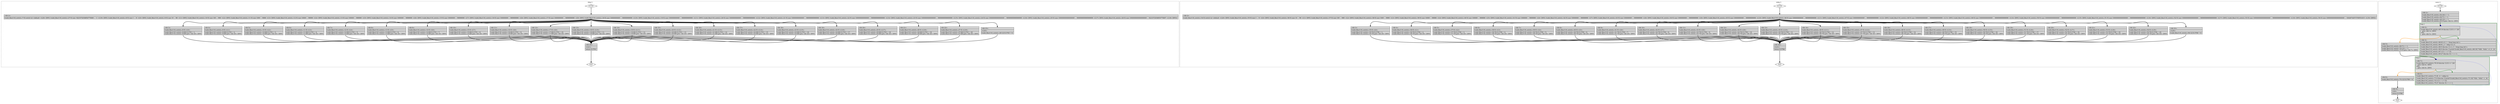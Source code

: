 digraph "a-118_switch.c.015t.cfg" {
overlap=false;
subgraph "cluster_ibdg" {
	style="dashed";
	color="black";
	label="ibdg ()";
	fn_6_basic_block_0 [shape=Mdiamond,style=filled,fillcolor=white,label="ENTRY"];

	fn_6_basic_block_1 [shape=Mdiamond,style=filled,fillcolor=white,label="EXIT"];

	fn_6_basic_block_2 [shape=record,style=filled,fillcolor=lightgrey,label="{\<bb\ 2\>:\l\
|[valid_files/118_switch.c:7:5]\ switch\ (n)\ \<default:\ \<L20\>\ [INV],\ [valid_files/118_switch.c:27:5]\ case\ -9223372036854775808\ ...\ -1:\ \<L19\>\ [INV],\ [valid_files/118_switch.c:8:5]\ case\ 1\ ...\ 9:\ \<L0\>\ [INV],\ [valid_files/118_switch.c:9:5]\ case\ 10\ ...\ 99:\ \<L1\>\ [INV],\ [valid_files/118_switch.c:10:5]\ case\ 100\ ...\ 999:\ \<L2\>\ [INV],\ [valid_files/118_switch.c:11:5]\ case\ 1000\ ...\ 9999:\ \<L3\>\ [INV],\ [valid_files/118_switch.c:12:5]\ case\ 10000\ ...\ 99999:\ \<L4\>\ [INV],\ [valid_files/118_switch.c:13:5]\ case\ 100000\ ...\ 999999:\ \<L5\>\ [INV],\ [valid_files/118_switch.c:14:5]\ case\ 1000000\ ...\ 9999999:\ \<L6\>\ [INV],\ [valid_files/118_switch.c:15:5]\ case\ 10000000\ ...\ 99999999:\ \<L7\>\ [INV],\ [valid_files/118_switch.c:16:5]\ case\ 100000000\ ...\ 999999999:\ \<L8\>\ [INV],\ [valid_files/118_switch.c:17:5]\ case\ 1000000000\ ...\ 9999999999:\ \<L9\>\ [INV],\ [valid_files/118_switch.c:18:5]\ case\ 10000000000\ ...\ 99999999999:\ \<L10\>\ [INV],\ [valid_files/118_switch.c:19:5]\ case\ 100000000000\ ...\ 999999999999:\ \<L11\>\ [INV],\ [valid_files/118_switch.c:20:5]\ case\ 1000000000000\ ...\ 9999999999999:\ \<L12\>\ [INV],\ [valid_files/118_switch.c:21:5]\ case\ 10000000000000\ ...\ 99999999999999:\ \<L13\>\ [INV],\ [valid_files/118_switch.c:22:5]\ case\ 100000000000000\ ...\ 999999999999999:\ \<L14\>\ [INV],\ [valid_files/118_switch.c:23:5]\ case\ 1000000000000000\ ...\ 9999999999999999:\ \<L15\>\ [INV],\ [valid_files/118_switch.c:24:5]\ case\ 10000000000000000\ ...\ 99999999999999999:\ \<L16\>\ [INV],\ [valid_files/118_switch.c:25:5]\ case\ 100000000000000000\ ...\ 999999999999999999:\ \<L17\>\ [INV],\ [valid_files/118_switch.c:26:5]\ case\ 1000000000000000000\ ...\ 9223372036854775807:\ \<L18\>\ [INV]\>\l\
}"];

	fn_6_basic_block_3 [shape=record,style=filled,fillcolor=lightgrey,label="{\<bb\ 3\>:\l\
|[valid_files/118_switch.c:8:5]\ \<L0\>:\l\
|[valid_files/118_switch.c:8:68]\ D.3793\ =\ 1;\l\
[valid_files/118_switch.c:8:68]\ goto\ \<bb\ 24\>;\ [INV]\l\
}"];

	fn_6_basic_block_4 [shape=record,style=filled,fillcolor=lightgrey,label="{\<bb\ 4\>:\l\
|[valid_files/118_switch.c:9:5]\ \<L1\>:\l\
|[valid_files/118_switch.c:9:68]\ D.3793\ =\ 2;\l\
[valid_files/118_switch.c:9:68]\ goto\ \<bb\ 24\>;\ [INV]\l\
}"];

	fn_6_basic_block_5 [shape=record,style=filled,fillcolor=lightgrey,label="{\<bb\ 5\>:\l\
|[valid_files/118_switch.c:10:5]\ \<L2\>:\l\
|[valid_files/118_switch.c:10:68]\ D.3793\ =\ 3;\l\
[valid_files/118_switch.c:10:68]\ goto\ \<bb\ 24\>;\ [INV]\l\
}"];

	fn_6_basic_block_6 [shape=record,style=filled,fillcolor=lightgrey,label="{\<bb\ 6\>:\l\
|[valid_files/118_switch.c:11:5]\ \<L3\>:\l\
|[valid_files/118_switch.c:11:68]\ D.3793\ =\ 4;\l\
[valid_files/118_switch.c:11:68]\ goto\ \<bb\ 24\>;\ [INV]\l\
}"];

	fn_6_basic_block_7 [shape=record,style=filled,fillcolor=lightgrey,label="{\<bb\ 7\>:\l\
|[valid_files/118_switch.c:12:5]\ \<L4\>:\l\
|[valid_files/118_switch.c:12:68]\ D.3793\ =\ 5;\l\
[valid_files/118_switch.c:12:68]\ goto\ \<bb\ 24\>;\ [INV]\l\
}"];

	fn_6_basic_block_8 [shape=record,style=filled,fillcolor=lightgrey,label="{\<bb\ 8\>:\l\
|[valid_files/118_switch.c:13:5]\ \<L5\>:\l\
|[valid_files/118_switch.c:13:68]\ D.3793\ =\ 6;\l\
[valid_files/118_switch.c:13:68]\ goto\ \<bb\ 24\>;\ [INV]\l\
}"];

	fn_6_basic_block_9 [shape=record,style=filled,fillcolor=lightgrey,label="{\<bb\ 9\>:\l\
|[valid_files/118_switch.c:14:5]\ \<L6\>:\l\
|[valid_files/118_switch.c:14:68]\ D.3793\ =\ 7;\l\
[valid_files/118_switch.c:14:68]\ goto\ \<bb\ 24\>;\ [INV]\l\
}"];

	fn_6_basic_block_10 [shape=record,style=filled,fillcolor=lightgrey,label="{\<bb\ 10\>:\l\
|[valid_files/118_switch.c:15:5]\ \<L7\>:\l\
|[valid_files/118_switch.c:15:68]\ D.3793\ =\ 8;\l\
[valid_files/118_switch.c:15:68]\ goto\ \<bb\ 24\>;\ [INV]\l\
}"];

	fn_6_basic_block_11 [shape=record,style=filled,fillcolor=lightgrey,label="{\<bb\ 11\>:\l\
|[valid_files/118_switch.c:16:5]\ \<L8\>:\l\
|[valid_files/118_switch.c:16:68]\ D.3793\ =\ 9;\l\
[valid_files/118_switch.c:16:68]\ goto\ \<bb\ 24\>;\ [INV]\l\
}"];

	fn_6_basic_block_12 [shape=record,style=filled,fillcolor=lightgrey,label="{\<bb\ 12\>:\l\
|[valid_files/118_switch.c:17:5]\ \<L9\>:\l\
|[valid_files/118_switch.c:17:68]\ D.3793\ =\ 10;\l\
[valid_files/118_switch.c:17:68]\ goto\ \<bb\ 24\>;\ [INV]\l\
}"];

	fn_6_basic_block_13 [shape=record,style=filled,fillcolor=lightgrey,label="{\<bb\ 13\>:\l\
|[valid_files/118_switch.c:18:5]\ \<L10\>:\l\
|[valid_files/118_switch.c:18:68]\ D.3793\ =\ 11;\l\
[valid_files/118_switch.c:18:68]\ goto\ \<bb\ 24\>;\ [INV]\l\
}"];

	fn_6_basic_block_14 [shape=record,style=filled,fillcolor=lightgrey,label="{\<bb\ 14\>:\l\
|[valid_files/118_switch.c:19:5]\ \<L11\>:\l\
|[valid_files/118_switch.c:19:68]\ D.3793\ =\ 12;\l\
[valid_files/118_switch.c:19:68]\ goto\ \<bb\ 24\>;\ [INV]\l\
}"];

	fn_6_basic_block_15 [shape=record,style=filled,fillcolor=lightgrey,label="{\<bb\ 15\>:\l\
|[valid_files/118_switch.c:20:5]\ \<L12\>:\l\
|[valid_files/118_switch.c:20:68]\ D.3793\ =\ 13;\l\
[valid_files/118_switch.c:20:68]\ goto\ \<bb\ 24\>;\ [INV]\l\
}"];

	fn_6_basic_block_16 [shape=record,style=filled,fillcolor=lightgrey,label="{\<bb\ 16\>:\l\
|[valid_files/118_switch.c:21:5]\ \<L13\>:\l\
|[valid_files/118_switch.c:21:68]\ D.3793\ =\ 14;\l\
[valid_files/118_switch.c:21:68]\ goto\ \<bb\ 24\>;\ [INV]\l\
}"];

	fn_6_basic_block_17 [shape=record,style=filled,fillcolor=lightgrey,label="{\<bb\ 17\>:\l\
|[valid_files/118_switch.c:22:5]\ \<L14\>:\l\
|[valid_files/118_switch.c:22:68]\ D.3793\ =\ 15;\l\
[valid_files/118_switch.c:22:68]\ goto\ \<bb\ 24\>;\ [INV]\l\
}"];

	fn_6_basic_block_18 [shape=record,style=filled,fillcolor=lightgrey,label="{\<bb\ 18\>:\l\
|[valid_files/118_switch.c:23:5]\ \<L15\>:\l\
|[valid_files/118_switch.c:23:68]\ D.3793\ =\ 16;\l\
[valid_files/118_switch.c:23:68]\ goto\ \<bb\ 24\>;\ [INV]\l\
}"];

	fn_6_basic_block_19 [shape=record,style=filled,fillcolor=lightgrey,label="{\<bb\ 19\>:\l\
|[valid_files/118_switch.c:24:5]\ \<L16\>:\l\
|[valid_files/118_switch.c:24:68]\ D.3793\ =\ 17;\l\
[valid_files/118_switch.c:24:68]\ goto\ \<bb\ 24\>;\ [INV]\l\
}"];

	fn_6_basic_block_20 [shape=record,style=filled,fillcolor=lightgrey,label="{\<bb\ 20\>:\l\
|[valid_files/118_switch.c:25:5]\ \<L17\>:\l\
|[valid_files/118_switch.c:25:68]\ D.3793\ =\ 18;\l\
[valid_files/118_switch.c:25:68]\ goto\ \<bb\ 24\>;\ [INV]\l\
}"];

	fn_6_basic_block_21 [shape=record,style=filled,fillcolor=lightgrey,label="{\<bb\ 21\>:\l\
|[valid_files/118_switch.c:26:5]\ \<L18\>:\l\
|[valid_files/118_switch.c:26:68]\ D.3793\ =\ 19;\l\
[valid_files/118_switch.c:26:68]\ goto\ \<bb\ 24\>;\ [INV]\l\
}"];

	fn_6_basic_block_22 [shape=record,style=filled,fillcolor=lightgrey,label="{\<bb\ 22\>:\l\
|[valid_files/118_switch.c:27:5]\ \<L19\>:\l\
|[valid_files/118_switch.c:27:68]\ D.3793\ =\ 20;\l\
[valid_files/118_switch.c:27:68]\ goto\ \<bb\ 24\>;\ [INV]\l\
}"];

	fn_6_basic_block_23 [shape=record,style=filled,fillcolor=lightgrey,label="{\<bb\ 23\>:\l\
|\<L20\>:\l\
|[valid_files/118_switch.c:29:12]\ D.3793\ =\ 0;\l\
}"];

	fn_6_basic_block_24 [shape=record,style=filled,fillcolor=lightgrey,label="{\<bb\ 24\>:\l\
|\<L21\>:\l\
|return\ D.3793;\l\
}"];

	fn_6_basic_block_0:s -> fn_6_basic_block_2:n [style="solid,bold",color=black,weight=100,constraint=true];
	fn_6_basic_block_2:s -> fn_6_basic_block_23:n [style="solid,bold",color=black,weight=10,constraint=true];
	fn_6_basic_block_2:s -> fn_6_basic_block_22:n [style="solid,bold",color=black,weight=10,constraint=true];
	fn_6_basic_block_2:s -> fn_6_basic_block_3:n [style="solid,bold",color=black,weight=10,constraint=true];
	fn_6_basic_block_2:s -> fn_6_basic_block_4:n [style="solid,bold",color=black,weight=10,constraint=true];
	fn_6_basic_block_2:s -> fn_6_basic_block_5:n [style="solid,bold",color=black,weight=10,constraint=true];
	fn_6_basic_block_2:s -> fn_6_basic_block_6:n [style="solid,bold",color=black,weight=10,constraint=true];
	fn_6_basic_block_2:s -> fn_6_basic_block_7:n [style="solid,bold",color=black,weight=10,constraint=true];
	fn_6_basic_block_2:s -> fn_6_basic_block_8:n [style="solid,bold",color=black,weight=10,constraint=true];
	fn_6_basic_block_2:s -> fn_6_basic_block_9:n [style="solid,bold",color=black,weight=10,constraint=true];
	fn_6_basic_block_2:s -> fn_6_basic_block_10:n [style="solid,bold",color=black,weight=10,constraint=true];
	fn_6_basic_block_2:s -> fn_6_basic_block_11:n [style="solid,bold",color=black,weight=10,constraint=true];
	fn_6_basic_block_2:s -> fn_6_basic_block_12:n [style="solid,bold",color=black,weight=10,constraint=true];
	fn_6_basic_block_2:s -> fn_6_basic_block_13:n [style="solid,bold",color=black,weight=10,constraint=true];
	fn_6_basic_block_2:s -> fn_6_basic_block_14:n [style="solid,bold",color=black,weight=10,constraint=true];
	fn_6_basic_block_2:s -> fn_6_basic_block_15:n [style="solid,bold",color=black,weight=10,constraint=true];
	fn_6_basic_block_2:s -> fn_6_basic_block_16:n [style="solid,bold",color=black,weight=10,constraint=true];
	fn_6_basic_block_2:s -> fn_6_basic_block_17:n [style="solid,bold",color=black,weight=10,constraint=true];
	fn_6_basic_block_2:s -> fn_6_basic_block_18:n [style="solid,bold",color=black,weight=10,constraint=true];
	fn_6_basic_block_2:s -> fn_6_basic_block_19:n [style="solid,bold",color=black,weight=10,constraint=true];
	fn_6_basic_block_2:s -> fn_6_basic_block_20:n [style="solid,bold",color=black,weight=10,constraint=true];
	fn_6_basic_block_2:s -> fn_6_basic_block_21:n [style="solid,bold",color=black,weight=10,constraint=true];
	fn_6_basic_block_3:s -> fn_6_basic_block_24:n [style="solid,bold",color=black,weight=100,constraint=true];
	fn_6_basic_block_4:s -> fn_6_basic_block_24:n [style="solid,bold",color=black,weight=100,constraint=true];
	fn_6_basic_block_5:s -> fn_6_basic_block_24:n [style="solid,bold",color=black,weight=100,constraint=true];
	fn_6_basic_block_6:s -> fn_6_basic_block_24:n [style="solid,bold",color=black,weight=100,constraint=true];
	fn_6_basic_block_7:s -> fn_6_basic_block_24:n [style="solid,bold",color=black,weight=100,constraint=true];
	fn_6_basic_block_8:s -> fn_6_basic_block_24:n [style="solid,bold",color=black,weight=100,constraint=true];
	fn_6_basic_block_9:s -> fn_6_basic_block_24:n [style="solid,bold",color=black,weight=100,constraint=true];
	fn_6_basic_block_10:s -> fn_6_basic_block_24:n [style="solid,bold",color=black,weight=100,constraint=true];
	fn_6_basic_block_11:s -> fn_6_basic_block_24:n [style="solid,bold",color=black,weight=100,constraint=true];
	fn_6_basic_block_12:s -> fn_6_basic_block_24:n [style="solid,bold",color=black,weight=100,constraint=true];
	fn_6_basic_block_13:s -> fn_6_basic_block_24:n [style="solid,bold",color=black,weight=100,constraint=true];
	fn_6_basic_block_14:s -> fn_6_basic_block_24:n [style="solid,bold",color=black,weight=100,constraint=true];
	fn_6_basic_block_15:s -> fn_6_basic_block_24:n [style="solid,bold",color=black,weight=100,constraint=true];
	fn_6_basic_block_16:s -> fn_6_basic_block_24:n [style="solid,bold",color=black,weight=100,constraint=true];
	fn_6_basic_block_17:s -> fn_6_basic_block_24:n [style="solid,bold",color=black,weight=100,constraint=true];
	fn_6_basic_block_18:s -> fn_6_basic_block_24:n [style="solid,bold",color=black,weight=100,constraint=true];
	fn_6_basic_block_19:s -> fn_6_basic_block_24:n [style="solid,bold",color=black,weight=100,constraint=true];
	fn_6_basic_block_20:s -> fn_6_basic_block_24:n [style="solid,bold",color=black,weight=100,constraint=true];
	fn_6_basic_block_21:s -> fn_6_basic_block_24:n [style="solid,bold",color=black,weight=100,constraint=true];
	fn_6_basic_block_22:s -> fn_6_basic_block_24:n [style="solid,bold",color=black,weight=100,constraint=true];
	fn_6_basic_block_23:s -> fn_6_basic_block_24:n [style="solid,bold",color=black,weight=100,constraint=true];
	fn_6_basic_block_24:s -> fn_6_basic_block_1:n [style="solid,bold",color=black,weight=10,constraint=true];
	fn_6_basic_block_0:s -> fn_6_basic_block_1:n [style="invis",constraint=true];
}
subgraph "cluster_ubdg" {
	style="dashed";
	color="black";
	label="ubdg ()";
	fn_7_basic_block_0 [shape=Mdiamond,style=filled,fillcolor=white,label="ENTRY"];

	fn_7_basic_block_1 [shape=Mdiamond,style=filled,fillcolor=white,label="EXIT"];

	fn_7_basic_block_2 [shape=record,style=filled,fillcolor=lightgrey,label="{\<bb\ 2\>:\l\
|[valid_files/118_switch.c:34:5]\ switch\ (n)\ \<default:\ \<L20\>\ [INV],\ [valid_files/118_switch.c:35:5]\ case\ 1\ ...\ 9:\ \<L0\>\ [INV],\ [valid_files/118_switch.c:36:5]\ case\ 10\ ...\ 99:\ \<L1\>\ [INV],\ [valid_files/118_switch.c:37:5]\ case\ 100\ ...\ 999:\ \<L2\>\ [INV],\ [valid_files/118_switch.c:38:5]\ case\ 1000\ ...\ 9999:\ \<L3\>\ [INV],\ [valid_files/118_switch.c:39:5]\ case\ 10000\ ...\ 99999:\ \<L4\>\ [INV],\ [valid_files/118_switch.c:40:5]\ case\ 100000\ ...\ 999999:\ \<L5\>\ [INV],\ [valid_files/118_switch.c:41:5]\ case\ 1000000\ ...\ 9999999:\ \<L6\>\ [INV],\ [valid_files/118_switch.c:42:5]\ case\ 10000000\ ...\ 99999999:\ \<L7\>\ [INV],\ [valid_files/118_switch.c:43:5]\ case\ 100000000\ ...\ 999999999:\ \<L8\>\ [INV],\ [valid_files/118_switch.c:44:5]\ case\ 1000000000\ ...\ 9999999999:\ \<L9\>\ [INV],\ [valid_files/118_switch.c:45:5]\ case\ 10000000000\ ...\ 99999999999:\ \<L10\>\ [INV],\ [valid_files/118_switch.c:46:5]\ case\ 100000000000\ ...\ 999999999999:\ \<L11\>\ [INV],\ [valid_files/118_switch.c:47:5]\ case\ 1000000000000\ ...\ 9999999999999:\ \<L12\>\ [INV],\ [valid_files/118_switch.c:48:5]\ case\ 10000000000000\ ...\ 99999999999999:\ \<L13\>\ [INV],\ [valid_files/118_switch.c:49:5]\ case\ 100000000000000\ ...\ 999999999999999:\ \<L14\>\ [INV],\ [valid_files/118_switch.c:50:5]\ case\ 1000000000000000\ ...\ 9999999999999999:\ \<L15\>\ [INV],\ [valid_files/118_switch.c:51:5]\ case\ 10000000000000000\ ...\ 99999999999999999:\ \<L16\>\ [INV],\ [valid_files/118_switch.c:52:5]\ case\ 100000000000000000\ ...\ 999999999999999999:\ \<L17\>\ [INV],\ [valid_files/118_switch.c:53:5]\ case\ 1000000000000000000\ ...\ 9999999999999999999:\ \<L18\>\ [INV],\ [valid_files/118_switch.c:54:5]\ case\ 10000000000000000000\ ...\ 18446744073709551615:\ \<L19\>\ [INV]\>\l\
}"];

	fn_7_basic_block_3 [shape=record,style=filled,fillcolor=lightgrey,label="{\<bb\ 3\>:\l\
|[valid_files/118_switch.c:35:5]\ \<L0\>:\l\
|[valid_files/118_switch.c:35:70]\ D.3796\ =\ 1;\l\
[valid_files/118_switch.c:35:70]\ goto\ \<bb\ 24\>;\ [INV]\l\
}"];

	fn_7_basic_block_4 [shape=record,style=filled,fillcolor=lightgrey,label="{\<bb\ 4\>:\l\
|[valid_files/118_switch.c:36:5]\ \<L1\>:\l\
|[valid_files/118_switch.c:36:70]\ D.3796\ =\ 2;\l\
[valid_files/118_switch.c:36:70]\ goto\ \<bb\ 24\>;\ [INV]\l\
}"];

	fn_7_basic_block_5 [shape=record,style=filled,fillcolor=lightgrey,label="{\<bb\ 5\>:\l\
|[valid_files/118_switch.c:37:5]\ \<L2\>:\l\
|[valid_files/118_switch.c:37:70]\ D.3796\ =\ 3;\l\
[valid_files/118_switch.c:37:70]\ goto\ \<bb\ 24\>;\ [INV]\l\
}"];

	fn_7_basic_block_6 [shape=record,style=filled,fillcolor=lightgrey,label="{\<bb\ 6\>:\l\
|[valid_files/118_switch.c:38:5]\ \<L3\>:\l\
|[valid_files/118_switch.c:38:70]\ D.3796\ =\ 4;\l\
[valid_files/118_switch.c:38:70]\ goto\ \<bb\ 24\>;\ [INV]\l\
}"];

	fn_7_basic_block_7 [shape=record,style=filled,fillcolor=lightgrey,label="{\<bb\ 7\>:\l\
|[valid_files/118_switch.c:39:5]\ \<L4\>:\l\
|[valid_files/118_switch.c:39:70]\ D.3796\ =\ 5;\l\
[valid_files/118_switch.c:39:70]\ goto\ \<bb\ 24\>;\ [INV]\l\
}"];

	fn_7_basic_block_8 [shape=record,style=filled,fillcolor=lightgrey,label="{\<bb\ 8\>:\l\
|[valid_files/118_switch.c:40:5]\ \<L5\>:\l\
|[valid_files/118_switch.c:40:70]\ D.3796\ =\ 6;\l\
[valid_files/118_switch.c:40:70]\ goto\ \<bb\ 24\>;\ [INV]\l\
}"];

	fn_7_basic_block_9 [shape=record,style=filled,fillcolor=lightgrey,label="{\<bb\ 9\>:\l\
|[valid_files/118_switch.c:41:5]\ \<L6\>:\l\
|[valid_files/118_switch.c:41:70]\ D.3796\ =\ 7;\l\
[valid_files/118_switch.c:41:70]\ goto\ \<bb\ 24\>;\ [INV]\l\
}"];

	fn_7_basic_block_10 [shape=record,style=filled,fillcolor=lightgrey,label="{\<bb\ 10\>:\l\
|[valid_files/118_switch.c:42:5]\ \<L7\>:\l\
|[valid_files/118_switch.c:42:70]\ D.3796\ =\ 8;\l\
[valid_files/118_switch.c:42:70]\ goto\ \<bb\ 24\>;\ [INV]\l\
}"];

	fn_7_basic_block_11 [shape=record,style=filled,fillcolor=lightgrey,label="{\<bb\ 11\>:\l\
|[valid_files/118_switch.c:43:5]\ \<L8\>:\l\
|[valid_files/118_switch.c:43:70]\ D.3796\ =\ 9;\l\
[valid_files/118_switch.c:43:70]\ goto\ \<bb\ 24\>;\ [INV]\l\
}"];

	fn_7_basic_block_12 [shape=record,style=filled,fillcolor=lightgrey,label="{\<bb\ 12\>:\l\
|[valid_files/118_switch.c:44:5]\ \<L9\>:\l\
|[valid_files/118_switch.c:44:70]\ D.3796\ =\ 10;\l\
[valid_files/118_switch.c:44:70]\ goto\ \<bb\ 24\>;\ [INV]\l\
}"];

	fn_7_basic_block_13 [shape=record,style=filled,fillcolor=lightgrey,label="{\<bb\ 13\>:\l\
|[valid_files/118_switch.c:45:5]\ \<L10\>:\l\
|[valid_files/118_switch.c:45:70]\ D.3796\ =\ 11;\l\
[valid_files/118_switch.c:45:70]\ goto\ \<bb\ 24\>;\ [INV]\l\
}"];

	fn_7_basic_block_14 [shape=record,style=filled,fillcolor=lightgrey,label="{\<bb\ 14\>:\l\
|[valid_files/118_switch.c:46:5]\ \<L11\>:\l\
|[valid_files/118_switch.c:46:70]\ D.3796\ =\ 12;\l\
[valid_files/118_switch.c:46:70]\ goto\ \<bb\ 24\>;\ [INV]\l\
}"];

	fn_7_basic_block_15 [shape=record,style=filled,fillcolor=lightgrey,label="{\<bb\ 15\>:\l\
|[valid_files/118_switch.c:47:5]\ \<L12\>:\l\
|[valid_files/118_switch.c:47:70]\ D.3796\ =\ 13;\l\
[valid_files/118_switch.c:47:70]\ goto\ \<bb\ 24\>;\ [INV]\l\
}"];

	fn_7_basic_block_16 [shape=record,style=filled,fillcolor=lightgrey,label="{\<bb\ 16\>:\l\
|[valid_files/118_switch.c:48:5]\ \<L13\>:\l\
|[valid_files/118_switch.c:48:70]\ D.3796\ =\ 14;\l\
[valid_files/118_switch.c:48:70]\ goto\ \<bb\ 24\>;\ [INV]\l\
}"];

	fn_7_basic_block_17 [shape=record,style=filled,fillcolor=lightgrey,label="{\<bb\ 17\>:\l\
|[valid_files/118_switch.c:49:5]\ \<L14\>:\l\
|[valid_files/118_switch.c:49:70]\ D.3796\ =\ 15;\l\
[valid_files/118_switch.c:49:70]\ goto\ \<bb\ 24\>;\ [INV]\l\
}"];

	fn_7_basic_block_18 [shape=record,style=filled,fillcolor=lightgrey,label="{\<bb\ 18\>:\l\
|[valid_files/118_switch.c:50:5]\ \<L15\>:\l\
|[valid_files/118_switch.c:50:70]\ D.3796\ =\ 16;\l\
[valid_files/118_switch.c:50:70]\ goto\ \<bb\ 24\>;\ [INV]\l\
}"];

	fn_7_basic_block_19 [shape=record,style=filled,fillcolor=lightgrey,label="{\<bb\ 19\>:\l\
|[valid_files/118_switch.c:51:5]\ \<L16\>:\l\
|[valid_files/118_switch.c:51:70]\ D.3796\ =\ 17;\l\
[valid_files/118_switch.c:51:70]\ goto\ \<bb\ 24\>;\ [INV]\l\
}"];

	fn_7_basic_block_20 [shape=record,style=filled,fillcolor=lightgrey,label="{\<bb\ 20\>:\l\
|[valid_files/118_switch.c:52:5]\ \<L17\>:\l\
|[valid_files/118_switch.c:52:70]\ D.3796\ =\ 18;\l\
[valid_files/118_switch.c:52:70]\ goto\ \<bb\ 24\>;\ [INV]\l\
}"];

	fn_7_basic_block_21 [shape=record,style=filled,fillcolor=lightgrey,label="{\<bb\ 21\>:\l\
|[valid_files/118_switch.c:53:5]\ \<L18\>:\l\
|[valid_files/118_switch.c:53:70]\ D.3796\ =\ 19;\l\
[valid_files/118_switch.c:53:70]\ goto\ \<bb\ 24\>;\ [INV]\l\
}"];

	fn_7_basic_block_22 [shape=record,style=filled,fillcolor=lightgrey,label="{\<bb\ 22\>:\l\
|[valid_files/118_switch.c:54:5]\ \<L19\>:\l\
|[valid_files/118_switch.c:54:70]\ D.3796\ =\ 20;\l\
[valid_files/118_switch.c:54:70]\ goto\ \<bb\ 24\>;\ [INV]\l\
}"];

	fn_7_basic_block_23 [shape=record,style=filled,fillcolor=lightgrey,label="{\<bb\ 23\>:\l\
|\<L20\>:\l\
|[valid_files/118_switch.c:56:12]\ D.3796\ =\ 0;\l\
}"];

	fn_7_basic_block_24 [shape=record,style=filled,fillcolor=lightgrey,label="{\<bb\ 24\>:\l\
|\<L21\>:\l\
|return\ D.3796;\l\
}"];

	fn_7_basic_block_0:s -> fn_7_basic_block_2:n [style="solid,bold",color=black,weight=100,constraint=true];
	fn_7_basic_block_2:s -> fn_7_basic_block_23:n [style="solid,bold",color=black,weight=10,constraint=true];
	fn_7_basic_block_2:s -> fn_7_basic_block_3:n [style="solid,bold",color=black,weight=10,constraint=true];
	fn_7_basic_block_2:s -> fn_7_basic_block_4:n [style="solid,bold",color=black,weight=10,constraint=true];
	fn_7_basic_block_2:s -> fn_7_basic_block_5:n [style="solid,bold",color=black,weight=10,constraint=true];
	fn_7_basic_block_2:s -> fn_7_basic_block_6:n [style="solid,bold",color=black,weight=10,constraint=true];
	fn_7_basic_block_2:s -> fn_7_basic_block_7:n [style="solid,bold",color=black,weight=10,constraint=true];
	fn_7_basic_block_2:s -> fn_7_basic_block_8:n [style="solid,bold",color=black,weight=10,constraint=true];
	fn_7_basic_block_2:s -> fn_7_basic_block_9:n [style="solid,bold",color=black,weight=10,constraint=true];
	fn_7_basic_block_2:s -> fn_7_basic_block_10:n [style="solid,bold",color=black,weight=10,constraint=true];
	fn_7_basic_block_2:s -> fn_7_basic_block_11:n [style="solid,bold",color=black,weight=10,constraint=true];
	fn_7_basic_block_2:s -> fn_7_basic_block_12:n [style="solid,bold",color=black,weight=10,constraint=true];
	fn_7_basic_block_2:s -> fn_7_basic_block_13:n [style="solid,bold",color=black,weight=10,constraint=true];
	fn_7_basic_block_2:s -> fn_7_basic_block_14:n [style="solid,bold",color=black,weight=10,constraint=true];
	fn_7_basic_block_2:s -> fn_7_basic_block_15:n [style="solid,bold",color=black,weight=10,constraint=true];
	fn_7_basic_block_2:s -> fn_7_basic_block_16:n [style="solid,bold",color=black,weight=10,constraint=true];
	fn_7_basic_block_2:s -> fn_7_basic_block_17:n [style="solid,bold",color=black,weight=10,constraint=true];
	fn_7_basic_block_2:s -> fn_7_basic_block_18:n [style="solid,bold",color=black,weight=10,constraint=true];
	fn_7_basic_block_2:s -> fn_7_basic_block_19:n [style="solid,bold",color=black,weight=10,constraint=true];
	fn_7_basic_block_2:s -> fn_7_basic_block_20:n [style="solid,bold",color=black,weight=10,constraint=true];
	fn_7_basic_block_2:s -> fn_7_basic_block_21:n [style="solid,bold",color=black,weight=10,constraint=true];
	fn_7_basic_block_2:s -> fn_7_basic_block_22:n [style="solid,bold",color=black,weight=10,constraint=true];
	fn_7_basic_block_3:s -> fn_7_basic_block_24:n [style="solid,bold",color=black,weight=100,constraint=true];
	fn_7_basic_block_4:s -> fn_7_basic_block_24:n [style="solid,bold",color=black,weight=100,constraint=true];
	fn_7_basic_block_5:s -> fn_7_basic_block_24:n [style="solid,bold",color=black,weight=100,constraint=true];
	fn_7_basic_block_6:s -> fn_7_basic_block_24:n [style="solid,bold",color=black,weight=100,constraint=true];
	fn_7_basic_block_7:s -> fn_7_basic_block_24:n [style="solid,bold",color=black,weight=100,constraint=true];
	fn_7_basic_block_8:s -> fn_7_basic_block_24:n [style="solid,bold",color=black,weight=100,constraint=true];
	fn_7_basic_block_9:s -> fn_7_basic_block_24:n [style="solid,bold",color=black,weight=100,constraint=true];
	fn_7_basic_block_10:s -> fn_7_basic_block_24:n [style="solid,bold",color=black,weight=100,constraint=true];
	fn_7_basic_block_11:s -> fn_7_basic_block_24:n [style="solid,bold",color=black,weight=100,constraint=true];
	fn_7_basic_block_12:s -> fn_7_basic_block_24:n [style="solid,bold",color=black,weight=100,constraint=true];
	fn_7_basic_block_13:s -> fn_7_basic_block_24:n [style="solid,bold",color=black,weight=100,constraint=true];
	fn_7_basic_block_14:s -> fn_7_basic_block_24:n [style="solid,bold",color=black,weight=100,constraint=true];
	fn_7_basic_block_15:s -> fn_7_basic_block_24:n [style="solid,bold",color=black,weight=100,constraint=true];
	fn_7_basic_block_16:s -> fn_7_basic_block_24:n [style="solid,bold",color=black,weight=100,constraint=true];
	fn_7_basic_block_17:s -> fn_7_basic_block_24:n [style="solid,bold",color=black,weight=100,constraint=true];
	fn_7_basic_block_18:s -> fn_7_basic_block_24:n [style="solid,bold",color=black,weight=100,constraint=true];
	fn_7_basic_block_19:s -> fn_7_basic_block_24:n [style="solid,bold",color=black,weight=100,constraint=true];
	fn_7_basic_block_20:s -> fn_7_basic_block_24:n [style="solid,bold",color=black,weight=100,constraint=true];
	fn_7_basic_block_21:s -> fn_7_basic_block_24:n [style="solid,bold",color=black,weight=100,constraint=true];
	fn_7_basic_block_22:s -> fn_7_basic_block_24:n [style="solid,bold",color=black,weight=100,constraint=true];
	fn_7_basic_block_23:s -> fn_7_basic_block_24:n [style="solid,bold",color=black,weight=100,constraint=true];
	fn_7_basic_block_24:s -> fn_7_basic_block_1:n [style="solid,bold",color=black,weight=10,constraint=true];
	fn_7_basic_block_0:s -> fn_7_basic_block_1:n [style="invis",constraint=true];
}
subgraph "cluster_main" {
	style="dashed";
	color="black";
	label="main ()";
	subgraph cluster_8_2 {
	style="filled";
	color="darkgreen";
	fillcolor="grey88";
	label="loop 2";
	labeljust=l;
	penwidth=2;
	fn_8_basic_block_7 [shape=record,style=filled,fillcolor=lightgrey,label="{\<bb\ 7\>:\l\
|[valid_files/118_switch.c:70:19\ discrim\ 1]\ if\ (i\ \<=\ 20)\l\
\ \ goto\ \<bb\ 6\>;\ [INV]\l\
else\l\
\ \ goto\ \<bb\ 8\>;\ [INV]\l\
}"];

	fn_8_basic_block_6 [shape=record,style=filled,fillcolor=lightgrey,label="{\<bb\ 6\>:\l\
|[valid_files/118_switch.c:71:9]\ _4\ =\ ubdg\ (v);\l\
|[valid_files/118_switch.c:71:9\ discrim\ 1]\ printf\ ([valid_files/118_switch.c:71:16]\ \"%llu\ :\ %d\\n\",\ v,\ _4);\l\
|[valid_files/118_switch.c:72:11]\ v\ =\ v\ *\ 10;\l\
|[valid_files/118_switch.c:70:27\ discrim\ 3]\ i\ =\ i\ +\ 1;\l\
}"];

	}
	subgraph cluster_8_1 {
	style="filled";
	color="darkgreen";
	fillcolor="grey88";
	label="loop 1";
	labeljust=l;
	penwidth=2;
	fn_8_basic_block_4 [shape=record,style=filled,fillcolor=lightgrey,label="{\<bb\ 4\>:\l\
|[valid_files/118_switch.c:65:19\ discrim\ 1]\ if\ (i\ \<=\ 20)\l\
\ \ goto\ \<bb\ 3\>;\ [INV]\l\
else\l\
\ \ goto\ \<bb\ 5\>;\ [INV]\l\
}"];

	fn_8_basic_block_3 [shape=record,style=filled,fillcolor=lightgrey,label="{\<bb\ 3\>:\l\
|[valid_files/118_switch.c:66:9]\ v.0_1\ =\ (long\ long\ int)\ v;\l\
|[valid_files/118_switch.c:66:9]\ _2\ =\ ibdg\ (v.0_1);\l\
|[valid_files/118_switch.c:66:9\ discrim\ 1]\ v.1_3\ =\ (long\ long\ int)\ v;\l\
|[valid_files/118_switch.c:66:9\ discrim\ 1]\ printf\ ([valid_files/118_switch.c:66:16]\ \"%lld\ :\ %d\\n\",\ v.1_3,\ _2);\l\
|[valid_files/118_switch.c:67:11]\ v\ =\ v\ *\ 10;\l\
|[valid_files/118_switch.c:65:27\ discrim\ 3]\ i\ =\ i\ +\ 1;\l\
}"];

	}
	fn_8_basic_block_0 [shape=Mdiamond,style=filled,fillcolor=white,label="ENTRY"];

	fn_8_basic_block_1 [shape=Mdiamond,style=filled,fillcolor=white,label="EXIT"];

	fn_8_basic_block_2 [shape=record,style=filled,fillcolor=lightgrey,label="{\<bb\ 2\>:\l\
|[valid_files/118_switch.c:62:24]\ v\ =\ 1;\l\
|[valid_files/118_switch.c:64:7]\ v\ =\ 1;\l\
|[valid_files/118_switch.c:65:12]\ i\ =\ 1;\l\
[valid_files/118_switch.c:65:5]\ goto\ \<bb\ 4\>;\ [INV]\l\
}"];

	fn_8_basic_block_5 [shape=record,style=filled,fillcolor=lightgrey,label="{\<bb\ 5\>:\l\
|[valid_files/118_switch.c:69:7]\ v\ =\ 1;\l\
|[valid_files/118_switch.c:70:12]\ i\ =\ 1;\l\
[valid_files/118_switch.c:70:5]\ goto\ \<bb\ 7\>;\ [INV]\l\
}"];

	fn_8_basic_block_8 [shape=record,style=filled,fillcolor=lightgrey,label="{\<bb\ 8\>:\l\
|[valid_files/118_switch.c:74:12]\ D.3799\ =\ 0;\l\
}"];

	fn_8_basic_block_9 [shape=record,style=filled,fillcolor=lightgrey,label="{\<bb\ 9\>:\l\
|\<L6\>:\l\
|return\ D.3799;\l\
}"];

	fn_8_basic_block_0:s -> fn_8_basic_block_2:n [style="solid,bold",color=black,weight=100,constraint=true];
	fn_8_basic_block_2:s -> fn_8_basic_block_4:n [style="solid,bold",color=black,weight=100,constraint=true];
	fn_8_basic_block_3:s -> fn_8_basic_block_4:n [style="dotted,bold",color=blue,weight=10,constraint=false];
	fn_8_basic_block_4:s -> fn_8_basic_block_3:n [style="solid,bold",color=forestgreen,weight=10,constraint=true];
	fn_8_basic_block_4:s -> fn_8_basic_block_5:n [style="solid,bold",color=darkorange,weight=10,constraint=true];
	fn_8_basic_block_5:s -> fn_8_basic_block_7:n [style="solid,bold",color=black,weight=100,constraint=true];
	fn_8_basic_block_6:s -> fn_8_basic_block_7:n [style="dotted,bold",color=blue,weight=10,constraint=false];
	fn_8_basic_block_7:s -> fn_8_basic_block_6:n [style="solid,bold",color=forestgreen,weight=10,constraint=true];
	fn_8_basic_block_7:s -> fn_8_basic_block_8:n [style="solid,bold",color=darkorange,weight=10,constraint=true];
	fn_8_basic_block_8:s -> fn_8_basic_block_9:n [style="solid,bold",color=black,weight=100,constraint=true];
	fn_8_basic_block_9:s -> fn_8_basic_block_1:n [style="solid,bold",color=black,weight=10,constraint=true];
	fn_8_basic_block_0:s -> fn_8_basic_block_1:n [style="invis",constraint=true];
}
}
